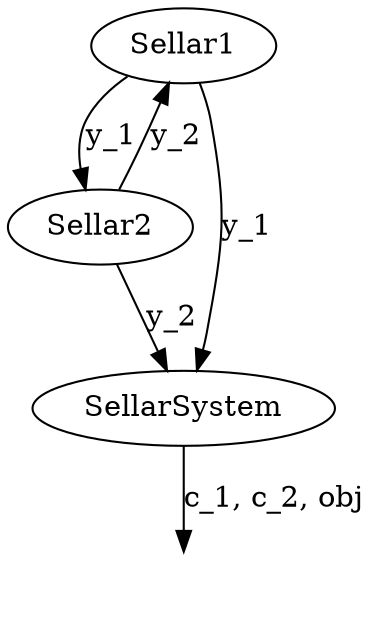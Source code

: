 digraph {
	Sellar1 -> Sellar2 [label=y_1 color=black dir=forward fontcolor=black labeltooltip="Global name, Name in discipline 'Sellar1', Name in discipline 'Sellar2'

y_1, y_1, y_1" penwidth=1.0]
	Sellar1 -> SellarSystem [label=y_1 color=black dir=forward fontcolor=black labeltooltip="Global name, Name in discipline 'Sellar1', Name in discipline 'SellarSystem'

y_1, y_1, y_1" penwidth=1.0]
	Sellar2 -> Sellar1 [label=y_2 color=black dir=forward fontcolor=black labeltooltip="Global name, Name in discipline 'Sellar2', Name in discipline 'Sellar1'

y_2, y_2, y_2" penwidth=1.0]
	Sellar2 -> SellarSystem [label=y_2 color=black dir=forward fontcolor=black labeltooltip="Global name, Name in discipline 'Sellar2', Name in discipline 'SellarSystem'

y_2, y_2, y_2" penwidth=1.0]
	SellarSystem -> _SellarSystem [label="c_1, c_2, obj" color=black dir=forward fontcolor=black labeltooltip="Global name, Name in discipline 'SellarSystem'

obj, obj
c_1, c_1
c_2, c_2" penwidth=1.0]
	_SellarSystem [style=invis]
}
